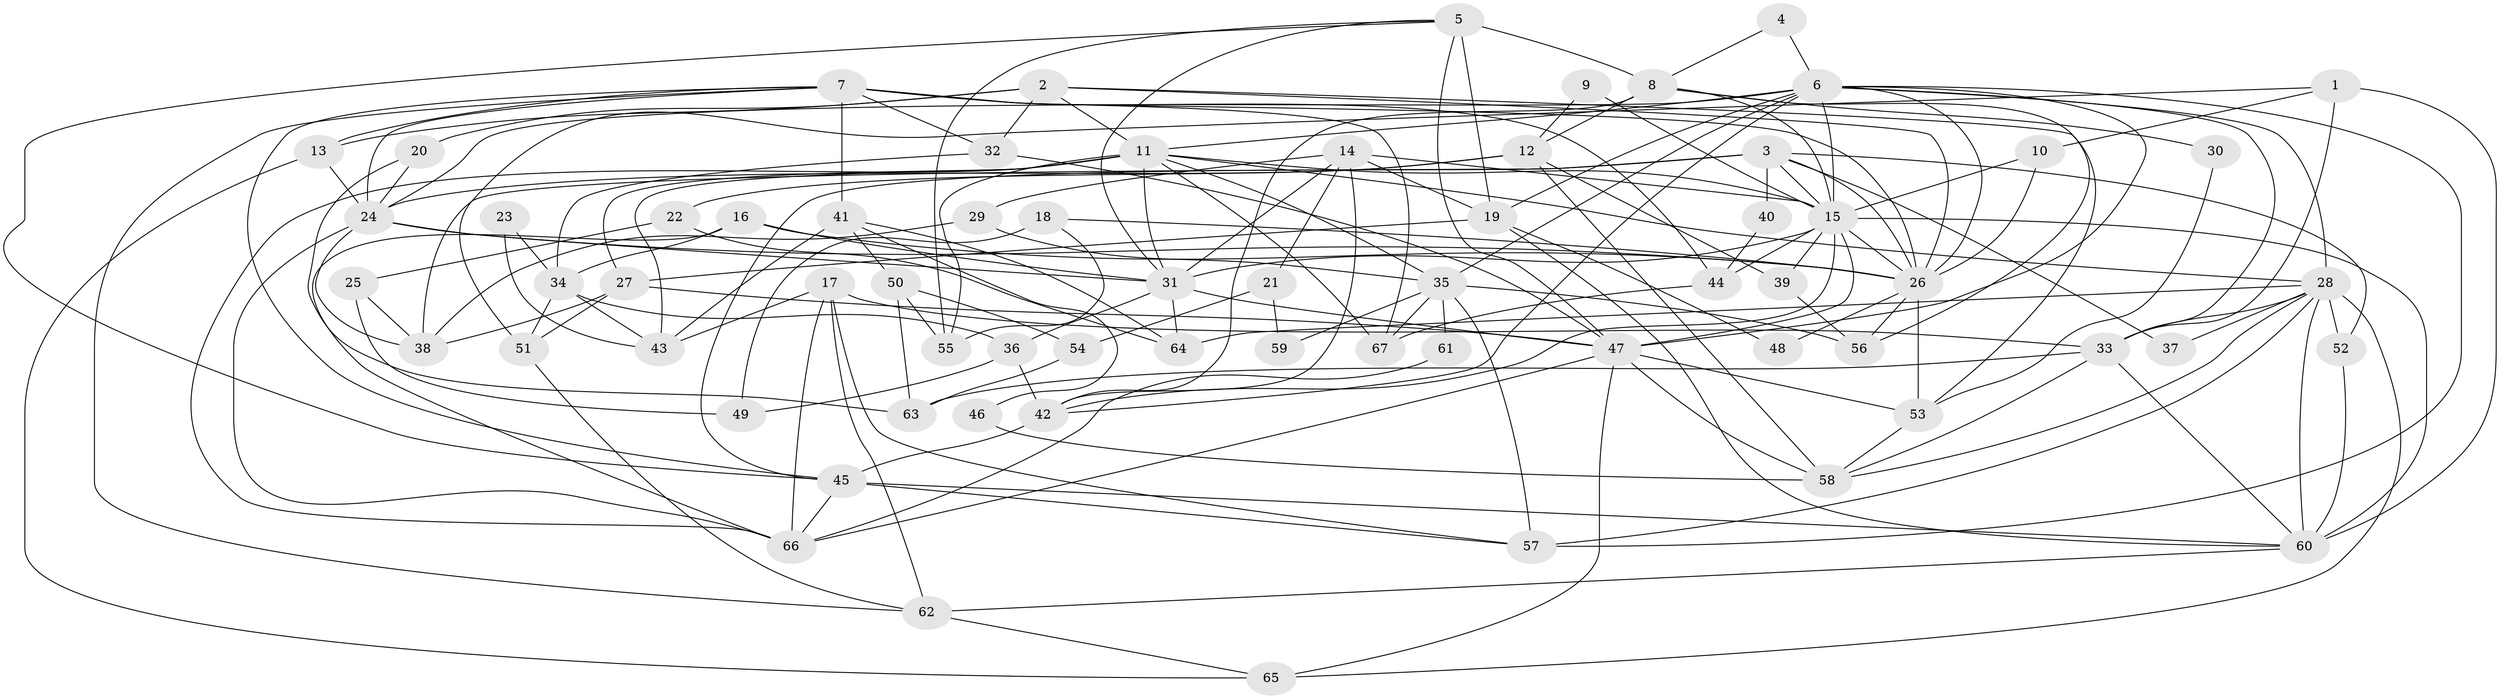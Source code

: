 // original degree distribution, {4: 0.2556390977443609, 3: 0.2556390977443609, 2: 0.15037593984962405, 6: 0.07518796992481203, 5: 0.20300751879699247, 7: 0.045112781954887216, 8: 0.007518796992481203, 9: 0.007518796992481203}
// Generated by graph-tools (version 1.1) at 2025/36/03/09/25 02:36:19]
// undirected, 67 vertices, 172 edges
graph export_dot {
graph [start="1"]
  node [color=gray90,style=filled];
  1;
  2;
  3;
  4;
  5;
  6;
  7;
  8;
  9;
  10;
  11;
  12;
  13;
  14;
  15;
  16;
  17;
  18;
  19;
  20;
  21;
  22;
  23;
  24;
  25;
  26;
  27;
  28;
  29;
  30;
  31;
  32;
  33;
  34;
  35;
  36;
  37;
  38;
  39;
  40;
  41;
  42;
  43;
  44;
  45;
  46;
  47;
  48;
  49;
  50;
  51;
  52;
  53;
  54;
  55;
  56;
  57;
  58;
  59;
  60;
  61;
  62;
  63;
  64;
  65;
  66;
  67;
  1 -- 10 [weight=1.0];
  1 -- 33 [weight=2.0];
  1 -- 51 [weight=1.0];
  1 -- 60 [weight=1.0];
  2 -- 11 [weight=1.0];
  2 -- 13 [weight=1.0];
  2 -- 20 [weight=1.0];
  2 -- 26 [weight=1.0];
  2 -- 32 [weight=1.0];
  2 -- 53 [weight=1.0];
  3 -- 15 [weight=3.0];
  3 -- 26 [weight=1.0];
  3 -- 37 [weight=1.0];
  3 -- 38 [weight=1.0];
  3 -- 40 [weight=1.0];
  3 -- 45 [weight=1.0];
  3 -- 52 [weight=1.0];
  4 -- 6 [weight=1.0];
  4 -- 8 [weight=1.0];
  5 -- 8 [weight=4.0];
  5 -- 19 [weight=1.0];
  5 -- 31 [weight=1.0];
  5 -- 45 [weight=1.0];
  5 -- 47 [weight=2.0];
  5 -- 55 [weight=1.0];
  6 -- 11 [weight=1.0];
  6 -- 15 [weight=2.0];
  6 -- 19 [weight=1.0];
  6 -- 24 [weight=2.0];
  6 -- 26 [weight=1.0];
  6 -- 28 [weight=1.0];
  6 -- 33 [weight=1.0];
  6 -- 35 [weight=1.0];
  6 -- 42 [weight=1.0];
  6 -- 47 [weight=1.0];
  6 -- 57 [weight=1.0];
  7 -- 13 [weight=1.0];
  7 -- 24 [weight=2.0];
  7 -- 26 [weight=2.0];
  7 -- 32 [weight=1.0];
  7 -- 41 [weight=1.0];
  7 -- 44 [weight=1.0];
  7 -- 45 [weight=1.0];
  7 -- 62 [weight=1.0];
  7 -- 67 [weight=1.0];
  8 -- 12 [weight=1.0];
  8 -- 15 [weight=1.0];
  8 -- 30 [weight=2.0];
  8 -- 42 [weight=1.0];
  8 -- 56 [weight=1.0];
  9 -- 12 [weight=1.0];
  9 -- 15 [weight=2.0];
  10 -- 15 [weight=2.0];
  10 -- 26 [weight=1.0];
  11 -- 15 [weight=1.0];
  11 -- 27 [weight=1.0];
  11 -- 28 [weight=1.0];
  11 -- 31 [weight=1.0];
  11 -- 35 [weight=1.0];
  11 -- 43 [weight=1.0];
  11 -- 55 [weight=1.0];
  11 -- 66 [weight=1.0];
  11 -- 67 [weight=1.0];
  12 -- 22 [weight=1.0];
  12 -- 24 [weight=1.0];
  12 -- 39 [weight=2.0];
  12 -- 58 [weight=1.0];
  13 -- 24 [weight=1.0];
  13 -- 65 [weight=1.0];
  14 -- 15 [weight=1.0];
  14 -- 19 [weight=1.0];
  14 -- 21 [weight=1.0];
  14 -- 29 [weight=1.0];
  14 -- 31 [weight=1.0];
  14 -- 42 [weight=1.0];
  15 -- 26 [weight=3.0];
  15 -- 31 [weight=1.0];
  15 -- 39 [weight=1.0];
  15 -- 42 [weight=1.0];
  15 -- 44 [weight=1.0];
  15 -- 47 [weight=1.0];
  15 -- 60 [weight=1.0];
  16 -- 26 [weight=1.0];
  16 -- 31 [weight=1.0];
  16 -- 34 [weight=1.0];
  16 -- 66 [weight=1.0];
  17 -- 33 [weight=1.0];
  17 -- 43 [weight=1.0];
  17 -- 57 [weight=1.0];
  17 -- 62 [weight=1.0];
  17 -- 66 [weight=1.0];
  18 -- 26 [weight=1.0];
  18 -- 49 [weight=1.0];
  18 -- 55 [weight=1.0];
  19 -- 27 [weight=1.0];
  19 -- 48 [weight=1.0];
  19 -- 60 [weight=1.0];
  20 -- 24 [weight=1.0];
  20 -- 63 [weight=1.0];
  21 -- 54 [weight=1.0];
  21 -- 59 [weight=1.0];
  22 -- 25 [weight=1.0];
  22 -- 64 [weight=1.0];
  23 -- 34 [weight=2.0];
  23 -- 43 [weight=1.0];
  24 -- 26 [weight=4.0];
  24 -- 31 [weight=1.0];
  24 -- 38 [weight=1.0];
  24 -- 66 [weight=1.0];
  25 -- 38 [weight=1.0];
  25 -- 49 [weight=1.0];
  26 -- 48 [weight=1.0];
  26 -- 53 [weight=1.0];
  26 -- 56 [weight=1.0];
  27 -- 38 [weight=1.0];
  27 -- 47 [weight=2.0];
  27 -- 51 [weight=1.0];
  28 -- 33 [weight=1.0];
  28 -- 37 [weight=1.0];
  28 -- 52 [weight=1.0];
  28 -- 57 [weight=1.0];
  28 -- 58 [weight=1.0];
  28 -- 60 [weight=1.0];
  28 -- 64 [weight=1.0];
  28 -- 65 [weight=1.0];
  29 -- 35 [weight=1.0];
  29 -- 38 [weight=1.0];
  30 -- 53 [weight=1.0];
  31 -- 36 [weight=1.0];
  31 -- 47 [weight=1.0];
  31 -- 64 [weight=1.0];
  32 -- 34 [weight=1.0];
  32 -- 47 [weight=1.0];
  33 -- 58 [weight=1.0];
  33 -- 60 [weight=1.0];
  33 -- 63 [weight=1.0];
  34 -- 36 [weight=1.0];
  34 -- 43 [weight=1.0];
  34 -- 51 [weight=1.0];
  35 -- 56 [weight=1.0];
  35 -- 57 [weight=1.0];
  35 -- 59 [weight=1.0];
  35 -- 61 [weight=2.0];
  35 -- 67 [weight=1.0];
  36 -- 42 [weight=1.0];
  36 -- 49 [weight=1.0];
  39 -- 56 [weight=1.0];
  40 -- 44 [weight=1.0];
  41 -- 43 [weight=1.0];
  41 -- 46 [weight=1.0];
  41 -- 50 [weight=1.0];
  41 -- 64 [weight=1.0];
  42 -- 45 [weight=1.0];
  44 -- 67 [weight=1.0];
  45 -- 57 [weight=1.0];
  45 -- 60 [weight=1.0];
  45 -- 66 [weight=1.0];
  46 -- 58 [weight=1.0];
  47 -- 53 [weight=1.0];
  47 -- 58 [weight=1.0];
  47 -- 65 [weight=1.0];
  47 -- 66 [weight=1.0];
  50 -- 54 [weight=1.0];
  50 -- 55 [weight=1.0];
  50 -- 63 [weight=1.0];
  51 -- 62 [weight=1.0];
  52 -- 60 [weight=1.0];
  53 -- 58 [weight=1.0];
  54 -- 63 [weight=1.0];
  60 -- 62 [weight=1.0];
  61 -- 66 [weight=1.0];
  62 -- 65 [weight=1.0];
}
